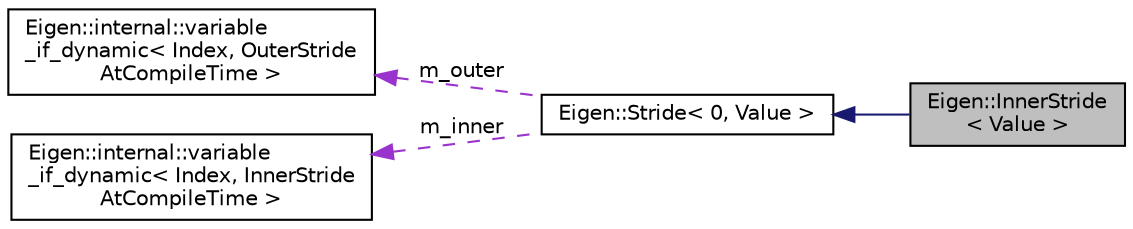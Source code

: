 digraph "Eigen::InnerStride&lt; Value &gt;"
{
  edge [fontname="Helvetica",fontsize="10",labelfontname="Helvetica",labelfontsize="10"];
  node [fontname="Helvetica",fontsize="10",shape=record];
  rankdir="LR";
  Node1 [label="Eigen::InnerStride\l\< Value \>",height=0.2,width=0.4,color="black", fillcolor="grey75", style="filled" fontcolor="black"];
  Node2 -> Node1 [dir="back",color="midnightblue",fontsize="10",style="solid",fontname="Helvetica"];
  Node2 [label="Eigen::Stride\< 0, Value \>",height=0.2,width=0.4,color="black", fillcolor="white", style="filled",URL="$classEigen_1_1Stride.html"];
  Node3 -> Node2 [dir="back",color="darkorchid3",fontsize="10",style="dashed",label=" m_outer" ,fontname="Helvetica"];
  Node3 [label="Eigen::internal::variable\l_if_dynamic\< Index, OuterStride\lAtCompileTime \>",height=0.2,width=0.4,color="black", fillcolor="white", style="filled",URL="$classEigen_1_1internal_1_1variable__if__dynamic.html"];
  Node4 -> Node2 [dir="back",color="darkorchid3",fontsize="10",style="dashed",label=" m_inner" ,fontname="Helvetica"];
  Node4 [label="Eigen::internal::variable\l_if_dynamic\< Index, InnerStride\lAtCompileTime \>",height=0.2,width=0.4,color="black", fillcolor="white", style="filled",URL="$classEigen_1_1internal_1_1variable__if__dynamic.html"];
}
